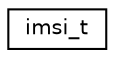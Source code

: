 digraph "Graphical Class Hierarchy"
{
 // LATEX_PDF_SIZE
  edge [fontname="Helvetica",fontsize="10",labelfontname="Helvetica",labelfontsize="10"];
  node [fontname="Helvetica",fontsize="10",shape=record];
  rankdir="LR";
  Node0 [label="imsi_t",height=0.2,width=0.4,color="black", fillcolor="white", style="filled",URL="$structimsi__t.html",tooltip=" "];
}
